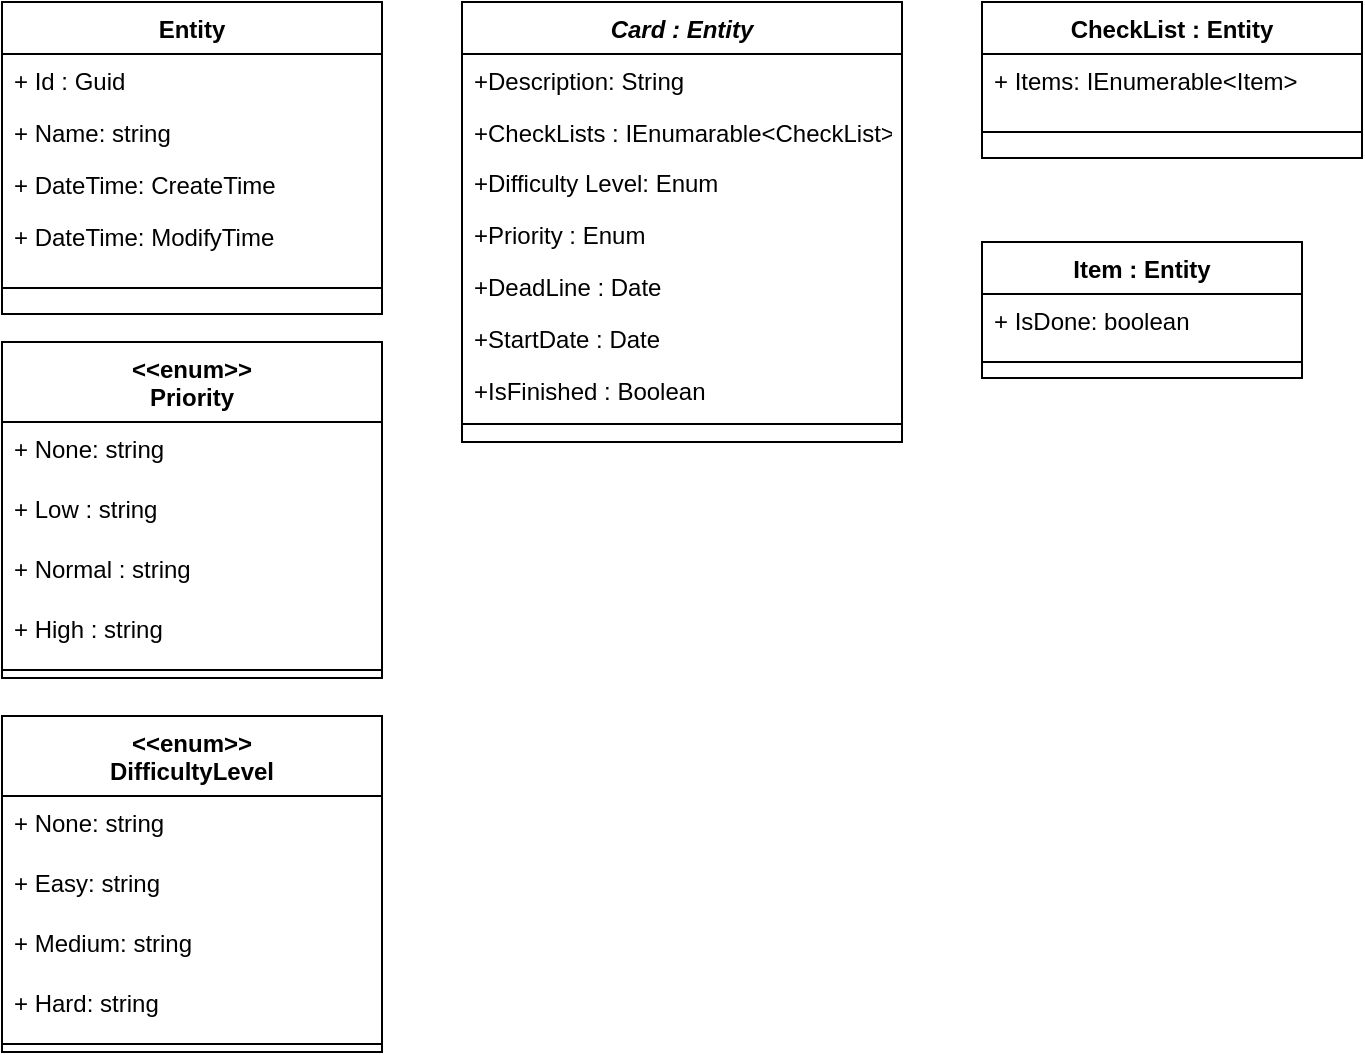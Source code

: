 <mxfile version="21.6.1" type="device" pages="2">
  <diagram id="C5RBs43oDa-KdzZeNtuy" name="Class Diagram">
    <mxGraphModel dx="1036" dy="606" grid="1" gridSize="10" guides="1" tooltips="1" connect="1" arrows="1" fold="1" page="1" pageScale="1" pageWidth="827" pageHeight="1169" math="0" shadow="0">
      <root>
        <mxCell id="WIyWlLk6GJQsqaUBKTNV-0" />
        <mxCell id="WIyWlLk6GJQsqaUBKTNV-1" parent="WIyWlLk6GJQsqaUBKTNV-0" />
        <mxCell id="zkfFHV4jXpPFQw0GAbJ--0" value="Card : Entity" style="swimlane;fontStyle=3;align=center;verticalAlign=top;childLayout=stackLayout;horizontal=1;startSize=26;horizontalStack=0;resizeParent=1;resizeLast=0;collapsible=1;marginBottom=0;rounded=0;shadow=0;strokeWidth=1;" parent="WIyWlLk6GJQsqaUBKTNV-1" vertex="1">
          <mxGeometry x="330" y="60" width="220" height="220" as="geometry">
            <mxRectangle x="230" y="140" width="160" height="26" as="alternateBounds" />
          </mxGeometry>
        </mxCell>
        <mxCell id="yL4LKIly4bqpLQN-0Kod-2" value="+Description: String" style="text;align=left;verticalAlign=top;spacingLeft=4;spacingRight=4;overflow=hidden;rotatable=0;points=[[0,0.5],[1,0.5]];portConstraint=eastwest;" parent="zkfFHV4jXpPFQw0GAbJ--0" vertex="1">
          <mxGeometry y="26" width="220" height="26" as="geometry" />
        </mxCell>
        <mxCell id="q32VcoCjqwYEFueXgnvV-0" value="+CheckLists : IEnumarable&lt;CheckList&gt;" style="text;align=left;verticalAlign=top;spacingLeft=4;spacingRight=4;overflow=hidden;rotatable=0;points=[[0,0.5],[1,0.5]];portConstraint=eastwest;" parent="zkfFHV4jXpPFQw0GAbJ--0" vertex="1">
          <mxGeometry y="52" width="220" height="25" as="geometry" />
        </mxCell>
        <mxCell id="yL4LKIly4bqpLQN-0Kod-5" value="+Difficulty Level: Enum " style="text;align=left;verticalAlign=top;spacingLeft=4;spacingRight=4;overflow=hidden;rotatable=0;points=[[0,0.5],[1,0.5]];portConstraint=eastwest;" parent="zkfFHV4jXpPFQw0GAbJ--0" vertex="1">
          <mxGeometry y="77" width="220" height="26" as="geometry" />
        </mxCell>
        <mxCell id="yL4LKIly4bqpLQN-0Kod-6" value="+Priority : Enum" style="text;align=left;verticalAlign=top;spacingLeft=4;spacingRight=4;overflow=hidden;rotatable=0;points=[[0,0.5],[1,0.5]];portConstraint=eastwest;" parent="zkfFHV4jXpPFQw0GAbJ--0" vertex="1">
          <mxGeometry y="103" width="220" height="26" as="geometry" />
        </mxCell>
        <mxCell id="yL4LKIly4bqpLQN-0Kod-31" value="+DeadLine : Date" style="text;align=left;verticalAlign=top;spacingLeft=4;spacingRight=4;overflow=hidden;rotatable=0;points=[[0,0.5],[1,0.5]];portConstraint=eastwest;" parent="zkfFHV4jXpPFQw0GAbJ--0" vertex="1">
          <mxGeometry y="129" width="220" height="26" as="geometry" />
        </mxCell>
        <mxCell id="HImTWoDdokp2gNi_JC3a-0" value="+StartDate : Date" style="text;align=left;verticalAlign=top;spacingLeft=4;spacingRight=4;overflow=hidden;rotatable=0;points=[[0,0.5],[1,0.5]];portConstraint=eastwest;" parent="zkfFHV4jXpPFQw0GAbJ--0" vertex="1">
          <mxGeometry y="155" width="220" height="26" as="geometry" />
        </mxCell>
        <mxCell id="yL4LKIly4bqpLQN-0Kod-9" value="+IsFinished : Boolean" style="text;align=left;verticalAlign=top;spacingLeft=4;spacingRight=4;overflow=hidden;rotatable=0;points=[[0,0.5],[1,0.5]];portConstraint=eastwest;" parent="zkfFHV4jXpPFQw0GAbJ--0" vertex="1">
          <mxGeometry y="181" width="220" height="26" as="geometry" />
        </mxCell>
        <mxCell id="zkfFHV4jXpPFQw0GAbJ--4" value="" style="line;html=1;strokeWidth=1;align=left;verticalAlign=middle;spacingTop=-1;spacingLeft=3;spacingRight=3;rotatable=0;labelPosition=right;points=[];portConstraint=eastwest;" parent="zkfFHV4jXpPFQw0GAbJ--0" vertex="1">
          <mxGeometry y="207" width="220" height="8" as="geometry" />
        </mxCell>
        <mxCell id="yL4LKIly4bqpLQN-0Kod-14" value="&amp;lt;&amp;lt;enum&amp;gt;&amp;gt;&lt;br&gt;DifficultyLevel" style="swimlane;fontStyle=1;align=center;verticalAlign=top;childLayout=stackLayout;horizontal=1;startSize=40;horizontalStack=0;resizeParent=1;resizeParentMax=0;resizeLast=0;collapsible=1;marginBottom=0;whiteSpace=wrap;html=1;" parent="WIyWlLk6GJQsqaUBKTNV-1" vertex="1">
          <mxGeometry x="100" y="417" width="190" height="168" as="geometry" />
        </mxCell>
        <mxCell id="yL4LKIly4bqpLQN-0Kod-15" value="+ None: string" style="text;strokeColor=none;fillColor=none;align=left;verticalAlign=top;spacingLeft=4;spacingRight=4;overflow=hidden;rotatable=0;points=[[0,0.5],[1,0.5]];portConstraint=eastwest;whiteSpace=wrap;html=1;" parent="yL4LKIly4bqpLQN-0Kod-14" vertex="1">
          <mxGeometry y="40" width="190" height="30" as="geometry" />
        </mxCell>
        <mxCell id="nSdq10YANCSsFuY60Ip_-2" value="+ Easy: string" style="text;strokeColor=none;fillColor=none;align=left;verticalAlign=top;spacingLeft=4;spacingRight=4;overflow=hidden;rotatable=0;points=[[0,0.5],[1,0.5]];portConstraint=eastwest;whiteSpace=wrap;html=1;" vertex="1" parent="yL4LKIly4bqpLQN-0Kod-14">
          <mxGeometry y="70" width="190" height="30" as="geometry" />
        </mxCell>
        <mxCell id="q32VcoCjqwYEFueXgnvV-2" value="+ Medium: string" style="text;strokeColor=none;fillColor=none;align=left;verticalAlign=top;spacingLeft=4;spacingRight=4;overflow=hidden;rotatable=0;points=[[0,0.5],[1,0.5]];portConstraint=eastwest;whiteSpace=wrap;html=1;" parent="yL4LKIly4bqpLQN-0Kod-14" vertex="1">
          <mxGeometry y="100" width="190" height="30" as="geometry" />
        </mxCell>
        <mxCell id="q32VcoCjqwYEFueXgnvV-3" value="+ Hard: string" style="text;strokeColor=none;fillColor=none;align=left;verticalAlign=top;spacingLeft=4;spacingRight=4;overflow=hidden;rotatable=0;points=[[0,0.5],[1,0.5]];portConstraint=eastwest;whiteSpace=wrap;html=1;" parent="yL4LKIly4bqpLQN-0Kod-14" vertex="1">
          <mxGeometry y="130" width="190" height="30" as="geometry" />
        </mxCell>
        <mxCell id="yL4LKIly4bqpLQN-0Kod-16" value="" style="line;strokeWidth=1;fillColor=none;align=left;verticalAlign=middle;spacingTop=-1;spacingLeft=3;spacingRight=3;rotatable=0;labelPosition=right;points=[];portConstraint=eastwest;strokeColor=inherit;" parent="yL4LKIly4bqpLQN-0Kod-14" vertex="1">
          <mxGeometry y="160" width="190" height="8" as="geometry" />
        </mxCell>
        <mxCell id="yL4LKIly4bqpLQN-0Kod-25" value="&amp;lt;&amp;lt;enum&amp;gt;&amp;gt;&lt;br&gt;Priority" style="swimlane;fontStyle=1;align=center;verticalAlign=top;childLayout=stackLayout;horizontal=1;startSize=40;horizontalStack=0;resizeParent=1;resizeParentMax=0;resizeLast=0;collapsible=1;marginBottom=0;whiteSpace=wrap;html=1;" parent="WIyWlLk6GJQsqaUBKTNV-1" vertex="1">
          <mxGeometry x="100" y="230" width="190" height="168" as="geometry" />
        </mxCell>
        <mxCell id="nSdq10YANCSsFuY60Ip_-4" value="+ None: string" style="text;strokeColor=none;fillColor=none;align=left;verticalAlign=top;spacingLeft=4;spacingRight=4;overflow=hidden;rotatable=0;points=[[0,0.5],[1,0.5]];portConstraint=eastwest;whiteSpace=wrap;html=1;" vertex="1" parent="yL4LKIly4bqpLQN-0Kod-25">
          <mxGeometry y="40" width="190" height="30" as="geometry" />
        </mxCell>
        <mxCell id="yL4LKIly4bqpLQN-0Kod-26" value="+ Low : string" style="text;strokeColor=none;fillColor=none;align=left;verticalAlign=top;spacingLeft=4;spacingRight=4;overflow=hidden;rotatable=0;points=[[0,0.5],[1,0.5]];portConstraint=eastwest;whiteSpace=wrap;html=1;" parent="yL4LKIly4bqpLQN-0Kod-25" vertex="1">
          <mxGeometry y="70" width="190" height="30" as="geometry" />
        </mxCell>
        <mxCell id="q32VcoCjqwYEFueXgnvV-4" value="+ Normal : string" style="text;strokeColor=none;fillColor=none;align=left;verticalAlign=top;spacingLeft=4;spacingRight=4;overflow=hidden;rotatable=0;points=[[0,0.5],[1,0.5]];portConstraint=eastwest;whiteSpace=wrap;html=1;" parent="yL4LKIly4bqpLQN-0Kod-25" vertex="1">
          <mxGeometry y="100" width="190" height="30" as="geometry" />
        </mxCell>
        <mxCell id="q32VcoCjqwYEFueXgnvV-6" value="+&amp;nbsp;High : string" style="text;strokeColor=none;fillColor=none;align=left;verticalAlign=top;spacingLeft=4;spacingRight=4;overflow=hidden;rotatable=0;points=[[0,0.5],[1,0.5]];portConstraint=eastwest;whiteSpace=wrap;html=1;" parent="yL4LKIly4bqpLQN-0Kod-25" vertex="1">
          <mxGeometry y="130" width="190" height="30" as="geometry" />
        </mxCell>
        <mxCell id="yL4LKIly4bqpLQN-0Kod-27" value="" style="line;strokeWidth=1;fillColor=none;align=left;verticalAlign=middle;spacingTop=-1;spacingLeft=3;spacingRight=3;rotatable=0;labelPosition=right;points=[];portConstraint=eastwest;strokeColor=inherit;" parent="yL4LKIly4bqpLQN-0Kod-25" vertex="1">
          <mxGeometry y="160" width="190" height="8" as="geometry" />
        </mxCell>
        <mxCell id="ypxCAW7bm0GCU2S2QrF5-0" value="CheckList&amp;nbsp;: Entity" style="swimlane;fontStyle=1;align=center;verticalAlign=top;childLayout=stackLayout;horizontal=1;startSize=26;horizontalStack=0;resizeParent=1;resizeParentMax=0;resizeLast=0;collapsible=1;marginBottom=0;whiteSpace=wrap;html=1;" parent="WIyWlLk6GJQsqaUBKTNV-1" vertex="1">
          <mxGeometry x="590" y="60" width="190" height="78" as="geometry" />
        </mxCell>
        <mxCell id="ypxCAW7bm0GCU2S2QrF5-4" value="+ Items: IEnumerable&amp;lt;Item&amp;gt;" style="text;strokeColor=none;fillColor=none;align=left;verticalAlign=top;spacingLeft=4;spacingRight=4;overflow=hidden;rotatable=0;points=[[0,0.5],[1,0.5]];portConstraint=eastwest;whiteSpace=wrap;html=1;" parent="ypxCAW7bm0GCU2S2QrF5-0" vertex="1">
          <mxGeometry y="26" width="190" height="26" as="geometry" />
        </mxCell>
        <mxCell id="ypxCAW7bm0GCU2S2QrF5-2" value="" style="line;strokeWidth=1;fillColor=none;align=left;verticalAlign=middle;spacingTop=-1;spacingLeft=3;spacingRight=3;rotatable=0;labelPosition=right;points=[];portConstraint=eastwest;strokeColor=inherit;" parent="ypxCAW7bm0GCU2S2QrF5-0" vertex="1">
          <mxGeometry y="52" width="190" height="26" as="geometry" />
        </mxCell>
        <mxCell id="ypxCAW7bm0GCU2S2QrF5-7" value="Item&amp;nbsp;: Entity" style="swimlane;fontStyle=1;align=center;verticalAlign=top;childLayout=stackLayout;horizontal=1;startSize=26;horizontalStack=0;resizeParent=1;resizeParentMax=0;resizeLast=0;collapsible=1;marginBottom=0;whiteSpace=wrap;html=1;" parent="WIyWlLk6GJQsqaUBKTNV-1" vertex="1">
          <mxGeometry x="590" y="180" width="160" height="68" as="geometry" />
        </mxCell>
        <mxCell id="ypxCAW7bm0GCU2S2QrF5-11" value="+ IsDone: boolean" style="text;strokeColor=none;fillColor=none;align=left;verticalAlign=top;spacingLeft=4;spacingRight=4;overflow=hidden;rotatable=0;points=[[0,0.5],[1,0.5]];portConstraint=eastwest;whiteSpace=wrap;html=1;" parent="ypxCAW7bm0GCU2S2QrF5-7" vertex="1">
          <mxGeometry y="26" width="160" height="26" as="geometry" />
        </mxCell>
        <mxCell id="ypxCAW7bm0GCU2S2QrF5-9" value="" style="line;strokeWidth=1;fillColor=none;align=left;verticalAlign=middle;spacingTop=-1;spacingLeft=3;spacingRight=3;rotatable=0;labelPosition=right;points=[];portConstraint=eastwest;strokeColor=inherit;" parent="ypxCAW7bm0GCU2S2QrF5-7" vertex="1">
          <mxGeometry y="52" width="160" height="16" as="geometry" />
        </mxCell>
        <mxCell id="wTIScD5z7O48ZY0QOno--0" value="Entity" style="swimlane;fontStyle=1;align=center;verticalAlign=top;childLayout=stackLayout;horizontal=1;startSize=26;horizontalStack=0;resizeParent=1;resizeParentMax=0;resizeLast=0;collapsible=1;marginBottom=0;whiteSpace=wrap;html=1;" parent="WIyWlLk6GJQsqaUBKTNV-1" vertex="1">
          <mxGeometry x="100" y="60" width="190" height="156" as="geometry" />
        </mxCell>
        <mxCell id="wTIScD5z7O48ZY0QOno--1" value="+ Id : Guid" style="text;strokeColor=none;fillColor=none;align=left;verticalAlign=top;spacingLeft=4;spacingRight=4;overflow=hidden;rotatable=0;points=[[0,0.5],[1,0.5]];portConstraint=eastwest;whiteSpace=wrap;html=1;" parent="wTIScD5z7O48ZY0QOno--0" vertex="1">
          <mxGeometry y="26" width="190" height="26" as="geometry" />
        </mxCell>
        <mxCell id="wTIScD5z7O48ZY0QOno--2" value="+ Name: string" style="text;strokeColor=none;fillColor=none;align=left;verticalAlign=top;spacingLeft=4;spacingRight=4;overflow=hidden;rotatable=0;points=[[0,0.5],[1,0.5]];portConstraint=eastwest;whiteSpace=wrap;html=1;" parent="wTIScD5z7O48ZY0QOno--0" vertex="1">
          <mxGeometry y="52" width="190" height="26" as="geometry" />
        </mxCell>
        <mxCell id="nSdq10YANCSsFuY60Ip_-1" value="+ DateTime: CreateTime" style="text;strokeColor=none;fillColor=none;align=left;verticalAlign=top;spacingLeft=4;spacingRight=4;overflow=hidden;rotatable=0;points=[[0,0.5],[1,0.5]];portConstraint=eastwest;whiteSpace=wrap;html=1;" vertex="1" parent="wTIScD5z7O48ZY0QOno--0">
          <mxGeometry y="78" width="190" height="26" as="geometry" />
        </mxCell>
        <mxCell id="nSdq10YANCSsFuY60Ip_-0" value="+ DateTime: ModifyTime" style="text;strokeColor=none;fillColor=none;align=left;verticalAlign=top;spacingLeft=4;spacingRight=4;overflow=hidden;rotatable=0;points=[[0,0.5],[1,0.5]];portConstraint=eastwest;whiteSpace=wrap;html=1;" vertex="1" parent="wTIScD5z7O48ZY0QOno--0">
          <mxGeometry y="104" width="190" height="26" as="geometry" />
        </mxCell>
        <mxCell id="wTIScD5z7O48ZY0QOno--4" value="" style="line;strokeWidth=1;fillColor=none;align=left;verticalAlign=middle;spacingTop=-1;spacingLeft=3;spacingRight=3;rotatable=0;labelPosition=right;points=[];portConstraint=eastwest;strokeColor=inherit;" parent="wTIScD5z7O48ZY0QOno--0" vertex="1">
          <mxGeometry y="130" width="190" height="26" as="geometry" />
        </mxCell>
      </root>
    </mxGraphModel>
  </diagram>
  <diagram id="nW_PL_UmhZMVWxP3Ntd6" name="Architecture">
    <mxGraphModel dx="691" dy="404" grid="1" gridSize="10" guides="1" tooltips="1" connect="1" arrows="1" fold="1" page="1" pageScale="1" pageWidth="827" pageHeight="1169" math="0" shadow="0">
      <root>
        <mxCell id="0" />
        <mxCell id="1" parent="0" />
        <mxCell id="gOxcB__EUr8mT-RhJ8m--65" value="" style="rounded=0;whiteSpace=wrap;html=1;strokeColor=default;fontFamily=Helvetica;fontSize=12;fontColor=default;fillColor=default;" parent="1" vertex="1">
          <mxGeometry x="40" y="165" width="120" height="75" as="geometry" />
        </mxCell>
        <mxCell id="gOxcB__EUr8mT-RhJ8m--61" value="" style="rounded=0;whiteSpace=wrap;html=1;strokeColor=default;fontFamily=Helvetica;fontSize=12;fontColor=default;fillColor=default;" parent="1" vertex="1">
          <mxGeometry x="40" y="250" width="120" height="140" as="geometry" />
        </mxCell>
        <mxCell id="gOxcB__EUr8mT-RhJ8m--59" value="" style="rounded=0;whiteSpace=wrap;html=1;strokeColor=default;fontFamily=Helvetica;fontSize=12;fontColor=default;fillColor=default;" parent="1" vertex="1">
          <mxGeometry x="170" y="250" width="120" height="140" as="geometry" />
        </mxCell>
        <mxCell id="gOxcB__EUr8mT-RhJ8m--57" value="" style="rounded=0;whiteSpace=wrap;html=1;strokeColor=default;fontFamily=Helvetica;fontSize=12;fontColor=default;fillColor=default;" parent="1" vertex="1">
          <mxGeometry x="300" y="250" width="120" height="140" as="geometry" />
        </mxCell>
        <mxCell id="gOxcB__EUr8mT-RhJ8m--64" style="edgeStyle=orthogonalEdgeStyle;rounded=0;orthogonalLoop=1;jettySize=auto;html=1;entryX=0;entryY=0.5;entryDx=0;entryDy=0;fontFamily=Helvetica;fontSize=12;fontColor=default;" parent="1" source="ZmVz9Ujz1j76wLAi9X-H-1" target="gOxcB__EUr8mT-RhJ8m--3" edge="1">
          <mxGeometry relative="1" as="geometry">
            <Array as="points">
              <mxPoint x="30" y="215" />
              <mxPoint x="30" y="295" />
            </Array>
          </mxGeometry>
        </mxCell>
        <mxCell id="ZmVz9Ujz1j76wLAi9X-H-1" value="Web API" style="rounded=0;whiteSpace=wrap;html=1;" parent="1" vertex="1">
          <mxGeometry x="50" y="200" width="100" height="30" as="geometry" />
        </mxCell>
        <mxCell id="gOxcB__EUr8mT-RhJ8m--34" style="edgeStyle=orthogonalEdgeStyle;rounded=0;orthogonalLoop=1;jettySize=auto;html=1;exitX=0.5;exitY=1;exitDx=0;exitDy=0;entryX=0.5;entryY=0;entryDx=0;entryDy=0;fontFamily=Helvetica;fontSize=12;fontColor=default;" parent="1" source="ZmVz9Ujz1j76wLAi9X-H-2" target="ZmVz9Ujz1j76wLAi9X-H-3" edge="1">
          <mxGeometry relative="1" as="geometry" />
        </mxCell>
        <mxCell id="ZmVz9Ujz1j76wLAi9X-H-2" value="Application" style="rounded=0;whiteSpace=wrap;html=1;" parent="1" vertex="1">
          <mxGeometry x="180" y="280" width="100" height="30" as="geometry" />
        </mxCell>
        <mxCell id="ZmVz9Ujz1j76wLAi9X-H-3" value="Domain" style="rounded=0;whiteSpace=wrap;html=1;" parent="1" vertex="1">
          <mxGeometry x="180" y="350" width="100" height="30" as="geometry" />
        </mxCell>
        <mxCell id="gOxcB__EUr8mT-RhJ8m--53" style="edgeStyle=orthogonalEdgeStyle;rounded=0;orthogonalLoop=1;jettySize=auto;html=1;entryX=1;entryY=0.5;entryDx=0;entryDy=0;fontFamily=Helvetica;fontSize=12;fontColor=default;" parent="1" source="ZmVz9Ujz1j76wLAi9X-H-5" target="ZmVz9Ujz1j76wLAi9X-H-2" edge="1">
          <mxGeometry relative="1" as="geometry" />
        </mxCell>
        <mxCell id="ZmVz9Ujz1j76wLAi9X-H-5" value="Application.Tests" style="rounded=0;whiteSpace=wrap;html=1;" parent="1" vertex="1">
          <mxGeometry x="306.25" y="280" width="107.5" height="30" as="geometry" />
        </mxCell>
        <mxCell id="gOxcB__EUr8mT-RhJ8m--47" style="edgeStyle=orthogonalEdgeStyle;rounded=0;orthogonalLoop=1;jettySize=auto;html=1;exitX=0.5;exitY=1;exitDx=0;exitDy=0;entryX=0.5;entryY=0;entryDx=0;entryDy=0;fontFamily=Helvetica;fontSize=12;fontColor=default;" parent="1" source="gOxcB__EUr8mT-RhJ8m--3" target="gOxcB__EUr8mT-RhJ8m--32" edge="1">
          <mxGeometry relative="1" as="geometry" />
        </mxCell>
        <mxCell id="gOxcB__EUr8mT-RhJ8m--52" style="edgeStyle=orthogonalEdgeStyle;rounded=0;orthogonalLoop=1;jettySize=auto;html=1;exitX=1;exitY=0.5;exitDx=0;exitDy=0;entryX=0;entryY=0.5;entryDx=0;entryDy=0;fontFamily=Helvetica;fontSize=12;fontColor=default;" parent="1" source="gOxcB__EUr8mT-RhJ8m--3" target="ZmVz9Ujz1j76wLAi9X-H-2" edge="1">
          <mxGeometry relative="1" as="geometry" />
        </mxCell>
        <mxCell id="gOxcB__EUr8mT-RhJ8m--54" style="edgeStyle=orthogonalEdgeStyle;rounded=0;orthogonalLoop=1;jettySize=auto;html=1;exitX=0.75;exitY=1;exitDx=0;exitDy=0;entryX=0.25;entryY=0;entryDx=0;entryDy=0;fontFamily=Helvetica;fontSize=12;fontColor=default;" parent="1" source="gOxcB__EUr8mT-RhJ8m--3" target="ZmVz9Ujz1j76wLAi9X-H-3" edge="1">
          <mxGeometry relative="1" as="geometry" />
        </mxCell>
        <mxCell id="gOxcB__EUr8mT-RhJ8m--3" value="Infrastructure.IoC" style="rounded=0;whiteSpace=wrap;html=1;rotation=0;" parent="1" vertex="1">
          <mxGeometry x="50" y="280" width="100" height="30" as="geometry" />
        </mxCell>
        <mxCell id="gOxcB__EUr8mT-RhJ8m--33" style="edgeStyle=orthogonalEdgeStyle;rounded=0;orthogonalLoop=1;jettySize=auto;html=1;entryX=0;entryY=0.5;entryDx=0;entryDy=0;fontFamily=Helvetica;fontSize=12;fontColor=default;" parent="1" source="gOxcB__EUr8mT-RhJ8m--32" target="ZmVz9Ujz1j76wLAi9X-H-3" edge="1">
          <mxGeometry relative="1" as="geometry" />
        </mxCell>
        <mxCell id="gOxcB__EUr8mT-RhJ8m--32" value="Infrastructure.Data" style="rounded=0;whiteSpace=wrap;html=1;rotation=0;" parent="1" vertex="1">
          <mxGeometry x="50" y="350" width="100" height="30" as="geometry" />
        </mxCell>
        <mxCell id="gOxcB__EUr8mT-RhJ8m--40" style="edgeStyle=orthogonalEdgeStyle;rounded=0;orthogonalLoop=1;jettySize=auto;html=1;exitX=0;exitY=0.5;exitDx=0;exitDy=0;entryX=1;entryY=0.5;entryDx=0;entryDy=0;fontFamily=Helvetica;fontSize=12;fontColor=default;" parent="1" source="gOxcB__EUr8mT-RhJ8m--39" target="ZmVz9Ujz1j76wLAi9X-H-3" edge="1">
          <mxGeometry relative="1" as="geometry" />
        </mxCell>
        <mxCell id="gOxcB__EUr8mT-RhJ8m--39" value="Domain.Tests" style="rounded=0;whiteSpace=wrap;html=1;" parent="1" vertex="1">
          <mxGeometry x="306.25" y="350" width="107.5" height="30" as="geometry" />
        </mxCell>
        <mxCell id="gOxcB__EUr8mT-RhJ8m--58" value="&lt;b&gt;Tests&lt;/b&gt;" style="text;html=1;strokeColor=none;fillColor=none;align=center;verticalAlign=middle;whiteSpace=wrap;rounded=0;fontSize=12;fontFamily=Helvetica;fontColor=default;" parent="1" vertex="1">
          <mxGeometry x="330" y="250" width="60" height="30" as="geometry" />
        </mxCell>
        <mxCell id="gOxcB__EUr8mT-RhJ8m--60" value="&lt;b&gt;Domain/Application&lt;/b&gt;" style="text;html=1;strokeColor=none;fillColor=none;align=center;verticalAlign=middle;whiteSpace=wrap;rounded=0;fontSize=12;fontFamily=Helvetica;fontColor=default;" parent="1" vertex="1">
          <mxGeometry x="200" y="250" width="60" height="30" as="geometry" />
        </mxCell>
        <mxCell id="gOxcB__EUr8mT-RhJ8m--62" value="&lt;b&gt;Infrastructure&lt;/b&gt;" style="text;html=1;strokeColor=none;fillColor=none;align=center;verticalAlign=middle;whiteSpace=wrap;rounded=0;fontSize=12;fontFamily=Helvetica;fontColor=default;" parent="1" vertex="1">
          <mxGeometry x="70" y="250" width="60" height="30" as="geometry" />
        </mxCell>
        <mxCell id="gOxcB__EUr8mT-RhJ8m--66" value="&lt;b&gt;User Interface&lt;/b&gt;" style="text;html=1;strokeColor=none;fillColor=none;align=center;verticalAlign=middle;whiteSpace=wrap;rounded=0;fontSize=12;fontFamily=Helvetica;fontColor=default;" parent="1" vertex="1">
          <mxGeometry x="55" y="165" width="90" height="30" as="geometry" />
        </mxCell>
      </root>
    </mxGraphModel>
  </diagram>
</mxfile>

